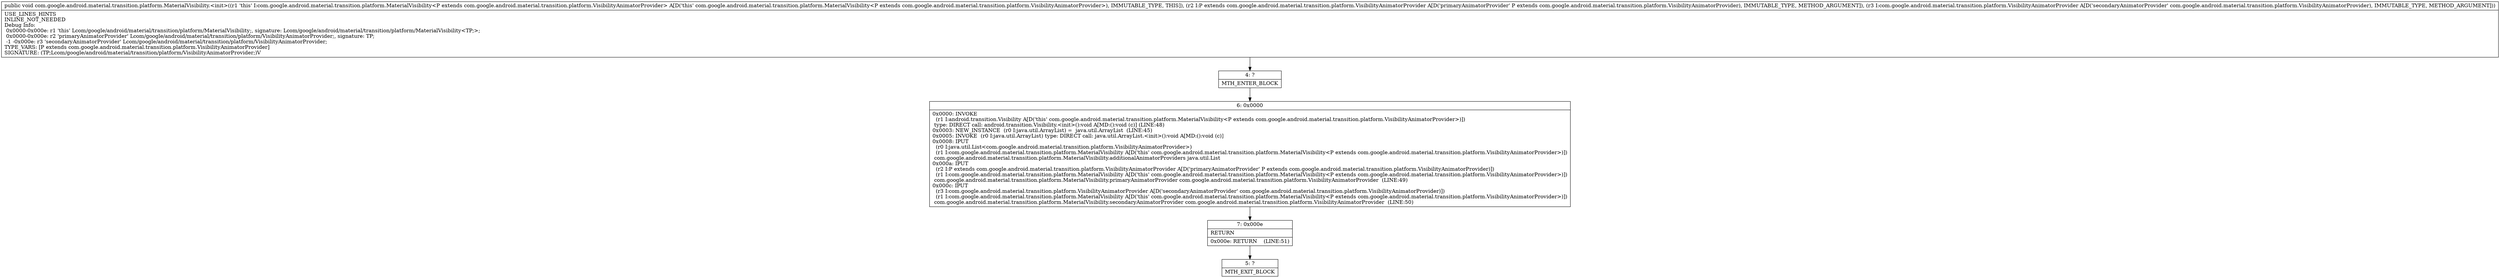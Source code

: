 digraph "CFG forcom.google.android.material.transition.platform.MaterialVisibility.\<init\>(Lcom\/google\/android\/material\/transition\/platform\/VisibilityAnimatorProvider;Lcom\/google\/android\/material\/transition\/platform\/VisibilityAnimatorProvider;)V" {
Node_4 [shape=record,label="{4\:\ ?|MTH_ENTER_BLOCK\l}"];
Node_6 [shape=record,label="{6\:\ 0x0000|0x0000: INVOKE  \l  (r1 I:android.transition.Visibility A[D('this' com.google.android.material.transition.platform.MaterialVisibility\<P extends com.google.android.material.transition.platform.VisibilityAnimatorProvider\>)])\l type: DIRECT call: android.transition.Visibility.\<init\>():void A[MD:():void (c)] (LINE:48)\l0x0003: NEW_INSTANCE  (r0 I:java.util.ArrayList) =  java.util.ArrayList  (LINE:45)\l0x0005: INVOKE  (r0 I:java.util.ArrayList) type: DIRECT call: java.util.ArrayList.\<init\>():void A[MD:():void (c)]\l0x0008: IPUT  \l  (r0 I:java.util.List\<com.google.android.material.transition.platform.VisibilityAnimatorProvider\>)\l  (r1 I:com.google.android.material.transition.platform.MaterialVisibility A[D('this' com.google.android.material.transition.platform.MaterialVisibility\<P extends com.google.android.material.transition.platform.VisibilityAnimatorProvider\>)])\l com.google.android.material.transition.platform.MaterialVisibility.additionalAnimatorProviders java.util.List \l0x000a: IPUT  \l  (r2 I:P extends com.google.android.material.transition.platform.VisibilityAnimatorProvider A[D('primaryAnimatorProvider' P extends com.google.android.material.transition.platform.VisibilityAnimatorProvider)])\l  (r1 I:com.google.android.material.transition.platform.MaterialVisibility A[D('this' com.google.android.material.transition.platform.MaterialVisibility\<P extends com.google.android.material.transition.platform.VisibilityAnimatorProvider\>)])\l com.google.android.material.transition.platform.MaterialVisibility.primaryAnimatorProvider com.google.android.material.transition.platform.VisibilityAnimatorProvider  (LINE:49)\l0x000c: IPUT  \l  (r3 I:com.google.android.material.transition.platform.VisibilityAnimatorProvider A[D('secondaryAnimatorProvider' com.google.android.material.transition.platform.VisibilityAnimatorProvider)])\l  (r1 I:com.google.android.material.transition.platform.MaterialVisibility A[D('this' com.google.android.material.transition.platform.MaterialVisibility\<P extends com.google.android.material.transition.platform.VisibilityAnimatorProvider\>)])\l com.google.android.material.transition.platform.MaterialVisibility.secondaryAnimatorProvider com.google.android.material.transition.platform.VisibilityAnimatorProvider  (LINE:50)\l}"];
Node_7 [shape=record,label="{7\:\ 0x000e|RETURN\l|0x000e: RETURN    (LINE:51)\l}"];
Node_5 [shape=record,label="{5\:\ ?|MTH_EXIT_BLOCK\l}"];
MethodNode[shape=record,label="{public void com.google.android.material.transition.platform.MaterialVisibility.\<init\>((r1 'this' I:com.google.android.material.transition.platform.MaterialVisibility\<P extends com.google.android.material.transition.platform.VisibilityAnimatorProvider\> A[D('this' com.google.android.material.transition.platform.MaterialVisibility\<P extends com.google.android.material.transition.platform.VisibilityAnimatorProvider\>), IMMUTABLE_TYPE, THIS]), (r2 I:P extends com.google.android.material.transition.platform.VisibilityAnimatorProvider A[D('primaryAnimatorProvider' P extends com.google.android.material.transition.platform.VisibilityAnimatorProvider), IMMUTABLE_TYPE, METHOD_ARGUMENT]), (r3 I:com.google.android.material.transition.platform.VisibilityAnimatorProvider A[D('secondaryAnimatorProvider' com.google.android.material.transition.platform.VisibilityAnimatorProvider), IMMUTABLE_TYPE, METHOD_ARGUMENT]))  | USE_LINES_HINTS\lINLINE_NOT_NEEDED\lDebug Info:\l  0x0000\-0x000e: r1 'this' Lcom\/google\/android\/material\/transition\/platform\/MaterialVisibility;, signature: Lcom\/google\/android\/material\/transition\/platform\/MaterialVisibility\<TP;\>;\l  0x0000\-0x000e: r2 'primaryAnimatorProvider' Lcom\/google\/android\/material\/transition\/platform\/VisibilityAnimatorProvider;, signature: TP;\l  \-1 \-0x000e: r3 'secondaryAnimatorProvider' Lcom\/google\/android\/material\/transition\/platform\/VisibilityAnimatorProvider;\lTYPE_VARS: [P extends com.google.android.material.transition.platform.VisibilityAnimatorProvider]\lSIGNATURE: (TP;Lcom\/google\/android\/material\/transition\/platform\/VisibilityAnimatorProvider;)V\l}"];
MethodNode -> Node_4;Node_4 -> Node_6;
Node_6 -> Node_7;
Node_7 -> Node_5;
}

